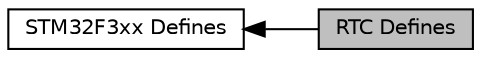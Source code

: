 digraph "RTC Defines"
{
  edge [fontname="Helvetica",fontsize="10",labelfontname="Helvetica",labelfontsize="10"];
  node [fontname="Helvetica",fontsize="10",shape=record];
  rankdir=LR;
  Node1 [label="STM32F3xx Defines",height=0.2,width=0.4,color="black", fillcolor="white", style="filled",URL="$group__STM32F3xx__defines.html",tooltip="Defined Constants and Types for the STM32F3xx series. "];
  Node0 [label="RTC Defines",height=0.2,width=0.4,color="black", fillcolor="grey75", style="filled", fontcolor="black"];
  Node1->Node0 [shape=plaintext, dir="back", style="solid"];
}
